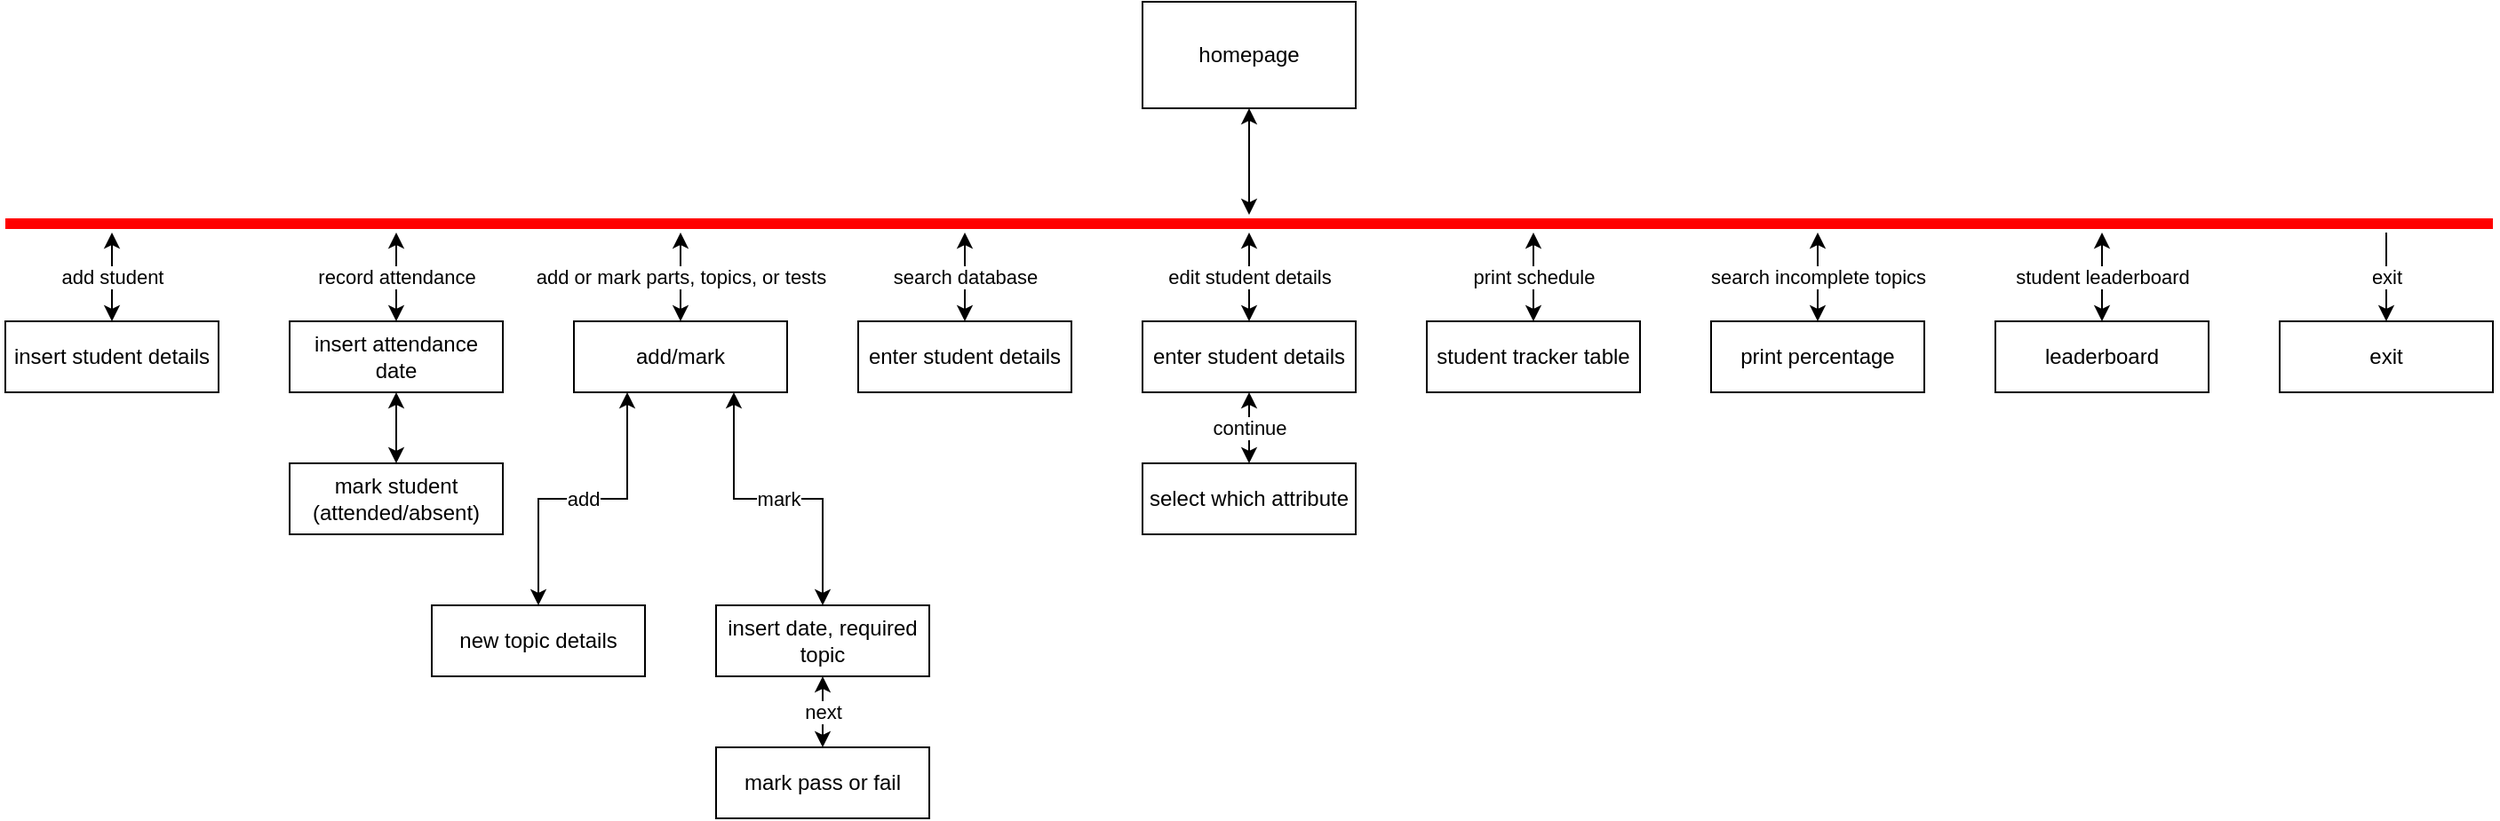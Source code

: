 <mxfile version="13.8.1" type="device"><diagram id="lOx-Zi1YJ3fiD6S0MxCW" name="Page-1"><mxGraphModel dx="2682" dy="1003" grid="1" gridSize="10" guides="1" tooltips="1" connect="1" arrows="1" fold="1" page="1" pageScale="1" pageWidth="850" pageHeight="1100" math="0" shadow="0"><root><mxCell id="0"/><mxCell id="1" parent="0"/><mxCell id="Y5dX52cpWrjqNXaotzH--20" value="add student" style="edgeStyle=orthogonalEdgeStyle;rounded=0;orthogonalLoop=1;jettySize=auto;html=1;startArrow=classic;startFill=1;" parent="1" target="Y5dX52cpWrjqNXaotzH--11" edge="1"><mxGeometry relative="1" as="geometry"><Array as="points"><mxPoint x="-100" y="215"/><mxPoint x="-100" y="215"/></Array><mxPoint x="-100" y="190" as="sourcePoint"/></mxGeometry></mxCell><mxCell id="Y5dX52cpWrjqNXaotzH--21" value="record attendance" style="edgeStyle=orthogonalEdgeStyle;rounded=0;orthogonalLoop=1;jettySize=auto;html=1;startArrow=classic;startFill=1;" parent="1" target="Y5dX52cpWrjqNXaotzH--12" edge="1"><mxGeometry relative="1" as="geometry"><Array as="points"><mxPoint x="60" y="220"/><mxPoint x="60" y="220"/></Array><mxPoint x="60" y="190" as="sourcePoint"/></mxGeometry></mxCell><mxCell id="Y5dX52cpWrjqNXaotzH--22" value="add or mark parts, topics, or tests" style="edgeStyle=orthogonalEdgeStyle;rounded=0;orthogonalLoop=1;jettySize=auto;html=1;startArrow=classic;startFill=1;" parent="1" target="Y5dX52cpWrjqNXaotzH--13" edge="1"><mxGeometry relative="1" as="geometry"><Array as="points"><mxPoint x="220" y="210"/><mxPoint x="220" y="210"/></Array><mxPoint x="220" y="190" as="sourcePoint"/></mxGeometry></mxCell><mxCell id="Y5dX52cpWrjqNXaotzH--25" value="print schedule" style="edgeStyle=orthogonalEdgeStyle;rounded=0;orthogonalLoop=1;jettySize=auto;html=1;startArrow=classic;startFill=1;" parent="1" source="Y5dX52cpWrjqNXaotzH--1" target="Y5dX52cpWrjqNXaotzH--16" edge="1"><mxGeometry relative="1" as="geometry"><Array as="points"><mxPoint x="700" y="230"/><mxPoint x="700" y="230"/></Array></mxGeometry></mxCell><mxCell id="Y5dX52cpWrjqNXaotzH--26" value="search incomplete topics" style="edgeStyle=orthogonalEdgeStyle;rounded=0;orthogonalLoop=1;jettySize=auto;html=1;startArrow=classic;startFill=1;" parent="1" source="Y5dX52cpWrjqNXaotzH--1" target="Y5dX52cpWrjqNXaotzH--17" edge="1"><mxGeometry relative="1" as="geometry"><Array as="points"><mxPoint x="860" y="230"/><mxPoint x="860" y="230"/></Array></mxGeometry></mxCell><mxCell id="jq7eGwrIUXQ1G4QNQ61--3" value="student leaderboard" style="edgeStyle=orthogonalEdgeStyle;rounded=0;orthogonalLoop=1;jettySize=auto;html=1;startArrow=classic;startFill=1;" edge="1" parent="1" source="Y5dX52cpWrjqNXaotzH--1" target="jq7eGwrIUXQ1G4QNQ61--1"><mxGeometry relative="1" as="geometry"><Array as="points"><mxPoint x="1020" y="210"/><mxPoint x="1020" y="210"/></Array></mxGeometry></mxCell><mxCell id="jq7eGwrIUXQ1G4QNQ61--5" value="exit" style="edgeStyle=orthogonalEdgeStyle;rounded=0;orthogonalLoop=1;jettySize=auto;html=1;" edge="1" parent="1" source="Y5dX52cpWrjqNXaotzH--1" target="jq7eGwrIUXQ1G4QNQ61--4"><mxGeometry relative="1" as="geometry"><Array as="points"><mxPoint x="1180" y="210"/><mxPoint x="1180" y="210"/></Array></mxGeometry></mxCell><mxCell id="jq7eGwrIUXQ1G4QNQ61--15" value="edit student details" style="edgeStyle=orthogonalEdgeStyle;rounded=0;orthogonalLoop=1;jettySize=auto;html=1;startArrow=classic;startFill=1;" edge="1" parent="1" source="Y5dX52cpWrjqNXaotzH--1" target="jq7eGwrIUXQ1G4QNQ61--14"><mxGeometry relative="1" as="geometry"><Array as="points"><mxPoint x="540" y="215"/><mxPoint x="540" y="215"/></Array></mxGeometry></mxCell><mxCell id="jq7eGwrIUXQ1G4QNQ61--17" value="search database" style="edgeStyle=orthogonalEdgeStyle;rounded=0;orthogonalLoop=1;jettySize=auto;html=1;startArrow=classic;startFill=1;" edge="1" parent="1" source="Y5dX52cpWrjqNXaotzH--1" target="jq7eGwrIUXQ1G4QNQ61--16"><mxGeometry relative="1" as="geometry"><Array as="points"><mxPoint x="380" y="210"/><mxPoint x="380" y="210"/></Array></mxGeometry></mxCell><mxCell id="Y5dX52cpWrjqNXaotzH--1" value="" style="shape=line;html=1;strokeWidth=6;strokeColor=#ff0000;" parent="1" vertex="1"><mxGeometry x="-160" y="180" width="1400" height="10" as="geometry"/></mxCell><mxCell id="Y5dX52cpWrjqNXaotzH--10" style="edgeStyle=orthogonalEdgeStyle;rounded=0;orthogonalLoop=1;jettySize=auto;html=1;startArrow=classic;startFill=1;" parent="1" source="Y5dX52cpWrjqNXaotzH--9" target="Y5dX52cpWrjqNXaotzH--1" edge="1"><mxGeometry relative="1" as="geometry"/></mxCell><mxCell id="Y5dX52cpWrjqNXaotzH--9" value="homepage" style="rounded=0;whiteSpace=wrap;html=1;" parent="1" vertex="1"><mxGeometry x="480" y="60" width="120" height="60" as="geometry"/></mxCell><mxCell id="Y5dX52cpWrjqNXaotzH--11" value="insert student details" style="rounded=0;whiteSpace=wrap;html=1;" parent="1" vertex="1"><mxGeometry x="-160" y="240" width="120" height="40" as="geometry"/></mxCell><mxCell id="jq7eGwrIUXQ1G4QNQ61--7" style="edgeStyle=orthogonalEdgeStyle;rounded=0;orthogonalLoop=1;jettySize=auto;html=1;startArrow=classic;startFill=1;" edge="1" parent="1" source="Y5dX52cpWrjqNXaotzH--12" target="jq7eGwrIUXQ1G4QNQ61--6"><mxGeometry relative="1" as="geometry"/></mxCell><mxCell id="Y5dX52cpWrjqNXaotzH--12" value="insert attendance date" style="rounded=0;whiteSpace=wrap;html=1;" parent="1" vertex="1"><mxGeometry y="240" width="120" height="40" as="geometry"/></mxCell><mxCell id="jq7eGwrIUXQ1G4QNQ61--10" value="add" style="edgeStyle=orthogonalEdgeStyle;rounded=0;orthogonalLoop=1;jettySize=auto;html=1;exitX=0.25;exitY=1;exitDx=0;exitDy=0;entryX=0.5;entryY=0;entryDx=0;entryDy=0;startArrow=classic;startFill=1;" edge="1" parent="1" source="Y5dX52cpWrjqNXaotzH--13" target="jq7eGwrIUXQ1G4QNQ61--8"><mxGeometry relative="1" as="geometry"/></mxCell><mxCell id="jq7eGwrIUXQ1G4QNQ61--11" value="mark" style="edgeStyle=orthogonalEdgeStyle;rounded=0;orthogonalLoop=1;jettySize=auto;html=1;exitX=0.75;exitY=1;exitDx=0;exitDy=0;startArrow=classic;startFill=1;" edge="1" parent="1" source="Y5dX52cpWrjqNXaotzH--13" target="jq7eGwrIUXQ1G4QNQ61--9"><mxGeometry relative="1" as="geometry"/></mxCell><mxCell id="Y5dX52cpWrjqNXaotzH--13" value="add/mark" style="rounded=0;whiteSpace=wrap;html=1;" parent="1" vertex="1"><mxGeometry x="160" y="240" width="120" height="40" as="geometry"/></mxCell><mxCell id="Y5dX52cpWrjqNXaotzH--16" value="student tracker table" style="rounded=0;whiteSpace=wrap;html=1;" parent="1" vertex="1"><mxGeometry x="640" y="240" width="120" height="40" as="geometry"/></mxCell><mxCell id="Y5dX52cpWrjqNXaotzH--17" value="print percentage" style="rounded=0;whiteSpace=wrap;html=1;" parent="1" vertex="1"><mxGeometry x="800" y="240" width="120" height="40" as="geometry"/></mxCell><mxCell id="jq7eGwrIUXQ1G4QNQ61--1" value="leaderboard" style="rounded=0;whiteSpace=wrap;html=1;" vertex="1" parent="1"><mxGeometry x="960" y="240" width="120" height="40" as="geometry"/></mxCell><mxCell id="jq7eGwrIUXQ1G4QNQ61--4" value="exit" style="rounded=0;whiteSpace=wrap;html=1;" vertex="1" parent="1"><mxGeometry x="1120" y="240" width="120" height="40" as="geometry"/></mxCell><mxCell id="jq7eGwrIUXQ1G4QNQ61--6" value="mark student (attended/absent)" style="rounded=0;whiteSpace=wrap;html=1;" vertex="1" parent="1"><mxGeometry y="320" width="120" height="40" as="geometry"/></mxCell><mxCell id="jq7eGwrIUXQ1G4QNQ61--8" value="new topic details" style="rounded=0;whiteSpace=wrap;html=1;" vertex="1" parent="1"><mxGeometry x="80" y="400" width="120" height="40" as="geometry"/></mxCell><mxCell id="jq7eGwrIUXQ1G4QNQ61--13" value="next" style="edgeStyle=orthogonalEdgeStyle;rounded=0;orthogonalLoop=1;jettySize=auto;html=1;startArrow=classic;startFill=1;" edge="1" parent="1" source="jq7eGwrIUXQ1G4QNQ61--9" target="jq7eGwrIUXQ1G4QNQ61--12"><mxGeometry relative="1" as="geometry"/></mxCell><mxCell id="jq7eGwrIUXQ1G4QNQ61--9" value="insert date, required topic" style="rounded=0;whiteSpace=wrap;html=1;" vertex="1" parent="1"><mxGeometry x="240" y="400" width="120" height="40" as="geometry"/></mxCell><mxCell id="jq7eGwrIUXQ1G4QNQ61--12" value="mark pass or fail" style="rounded=0;whiteSpace=wrap;html=1;" vertex="1" parent="1"><mxGeometry x="240" y="480" width="120" height="40" as="geometry"/></mxCell><mxCell id="jq7eGwrIUXQ1G4QNQ61--19" value="continue" style="edgeStyle=orthogonalEdgeStyle;rounded=0;orthogonalLoop=1;jettySize=auto;html=1;startArrow=classic;startFill=1;" edge="1" parent="1" source="jq7eGwrIUXQ1G4QNQ61--14" target="jq7eGwrIUXQ1G4QNQ61--18"><mxGeometry relative="1" as="geometry"/></mxCell><mxCell id="jq7eGwrIUXQ1G4QNQ61--14" value="enter student details" style="rounded=0;whiteSpace=wrap;html=1;" vertex="1" parent="1"><mxGeometry x="480" y="240" width="120" height="40" as="geometry"/></mxCell><mxCell id="jq7eGwrIUXQ1G4QNQ61--16" value="enter student details" style="rounded=0;whiteSpace=wrap;html=1;" vertex="1" parent="1"><mxGeometry x="320" y="240" width="120" height="40" as="geometry"/></mxCell><mxCell id="jq7eGwrIUXQ1G4QNQ61--18" value="select which attribute" style="rounded=0;whiteSpace=wrap;html=1;" vertex="1" parent="1"><mxGeometry x="480" y="320" width="120" height="40" as="geometry"/></mxCell></root></mxGraphModel></diagram></mxfile>